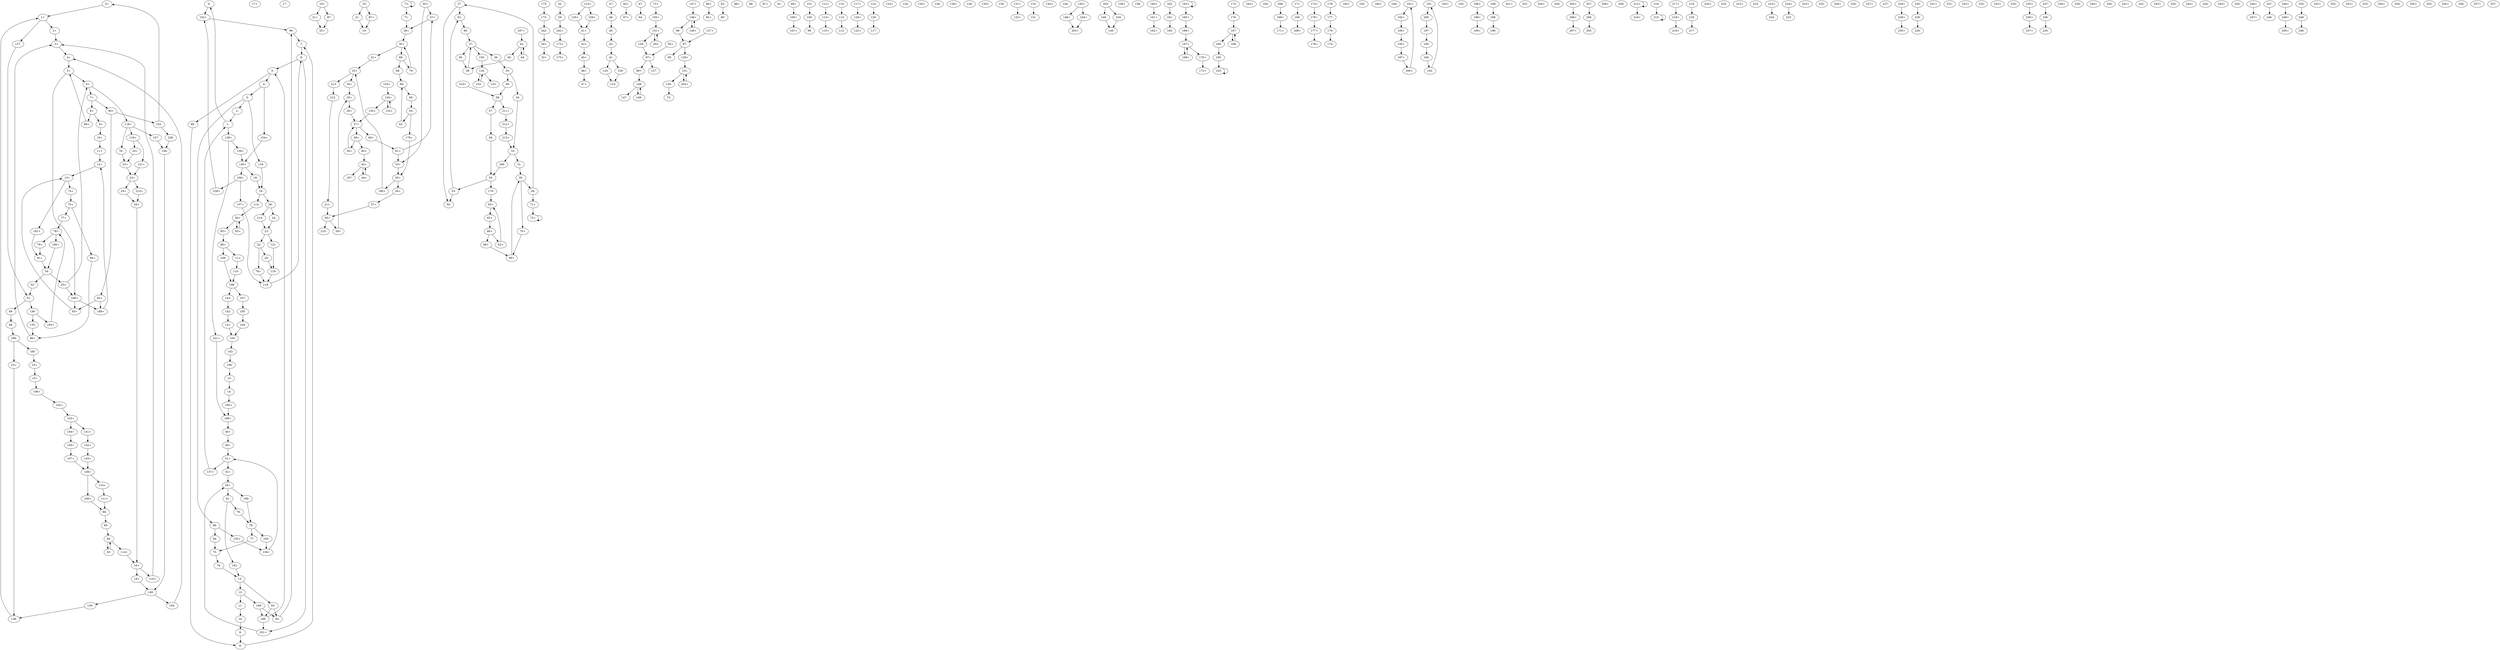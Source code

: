 digraph adj {
graph [k=21]
edge [d=-20]
"0+" [l=33 C=106]
"0-" [l=33 C=106]
"1+" [l=26 C=126]
"1-" [l=26 C=126]
"2+" [l=32 C=177]
"2-" [l=32 C=177]
"3+" [l=21 C=55]
"3-" [l=21 C=55]
"4+" [l=21 C=63]
"4-" [l=21 C=63]
"5+" [l=21 C=70]
"5-" [l=21 C=70]
"6+" [l=22 C=125]
"6-" [l=22 C=125]
"7+" [l=21 C=44]
"7-" [l=21 C=44]
"8+" [l=22 C=59]
"8-" [l=22 C=59]
"9+" [l=28 C=250]
"9-" [l=28 C=250]
"10+" [l=23 C=91]
"10-" [l=23 C=91]
"11+" [l=25 C=141]
"11-" [l=25 C=141]
"12+" [l=25 C=180]
"12-" [l=25 C=180]
"13+" [l=23 C=141]
"13-" [l=23 C=141]
"14+" [l=90 C=1421]
"14-" [l=90 C=1421]
"15+" [l=41 C=571]
"15-" [l=41 C=571]
"16+" [l=23 C=74]
"16-" [l=23 C=74]
"17+" [l=142 C=456]
"17-" [l=142 C=456]
"18+" [l=125 C=949]
"18-" [l=125 C=949]
"19+" [l=133 C=611]
"19-" [l=133 C=611]
"20+" [l=40 C=48]
"20-" [l=40 C=48]
"21+" [l=32 C=37]
"21-" [l=32 C=37]
"22+" [l=27 C=52]
"22-" [l=27 C=52]
"23+" [l=68 C=625]
"23-" [l=68 C=625]
"24+" [l=41 C=302]
"24-" [l=41 C=302]
"25+" [l=157 C=640]
"25-" [l=157 C=640]
"26+" [l=37 C=258]
"26-" [l=37 C=258]
"27+" [l=63 C=288]
"27-" [l=63 C=288]
"28+" [l=21 C=14]
"28-" [l=21 C=14]
"29+" [l=47 C=137]
"29-" [l=47 C=137]
"30+" [l=21 C=22]
"30-" [l=21 C=22]
"31+" [l=34 C=112]
"31-" [l=34 C=112]
"32+" [l=63 C=185]
"32-" [l=63 C=185]
"33+" [l=26 C=74]
"33-" [l=26 C=74]
"34+" [l=41 C=201]
"34-" [l=41 C=201]
"35+" [l=22 C=36]
"35-" [l=22 C=36]
"36+" [l=24 C=64]
"36-" [l=24 C=64]
"37+" [l=21 C=23]
"37-" [l=21 C=23]
"38+" [l=24 C=58]
"38-" [l=24 C=58]
"39+" [l=34 C=98]
"39-" [l=34 C=98]
"40+" [l=26 C=40]
"40-" [l=26 C=40]
"41+" [l=116 C=400]
"41-" [l=116 C=400]
"42+" [l=22 C=162]
"42-" [l=22 C=162]
"43+" [l=41 C=98]
"43-" [l=41 C=98]
"44+" [l=22 C=151]
"44-" [l=22 C=151]
"45+" [l=62 C=269]
"45-" [l=62 C=269]
"46+" [l=35 C=49]
"46-" [l=35 C=49]
"47+" [l=88 C=251]
"47-" [l=88 C=251]
"48+" [l=41 C=280]
"48-" [l=41 C=280]
"49+" [l=23 C=45]
"49-" [l=23 C=45]
"50+" [l=35 C=38]
"50-" [l=35 C=38]
"51+" [l=25 C=225]
"51-" [l=25 C=225]
"52+" [l=21 C=33]
"52-" [l=21 C=33]
"53+" [l=44 C=96]
"53-" [l=44 C=96]
"54+" [l=26 C=225]
"54-" [l=26 C=225]
"55+" [l=21 C=10]
"55-" [l=21 C=10]
"56+" [l=25 C=20]
"56-" [l=25 C=20]
"57+" [l=22 C=12]
"57-" [l=22 C=12]
"58+" [l=24 C=36]
"58-" [l=24 C=36]
"59+" [l=23 C=18]
"59-" [l=23 C=18]
"60+" [l=21 C=8]
"60-" [l=21 C=8]
"61+" [l=46 C=156]
"61-" [l=46 C=156]
"62+" [l=31 C=119]
"62-" [l=31 C=119]
"63+" [l=29 C=178]
"63-" [l=29 C=178]
"64+" [l=78 C=184]
"64-" [l=78 C=184]
"65+" [l=22 C=46]
"65-" [l=22 C=46]
"66+" [l=21 C=19]
"66-" [l=21 C=19]
"67+" [l=76 C=160]
"67-" [l=76 C=160]
"68+" [l=23 C=23]
"68-" [l=23 C=23]
"69+" [l=31 C=149]
"69-" [l=31 C=149]
"70+" [l=30 C=64]
"70-" [l=30 C=64]
"71+" [l=29 C=57]
"71-" [l=29 C=57]
"72+" [l=40 C=144]
"72-" [l=40 C=144]
"73+" [l=118 C=400]
"73-" [l=118 C=400]
"74+" [l=21 C=38]
"74-" [l=21 C=38]
"75+" [l=29 C=385]
"75-" [l=29 C=385]
"76+" [l=43 C=96]
"76-" [l=43 C=96]
"77+" [l=21 C=29]
"77-" [l=21 C=29]
"78+" [l=25 C=177]
"78-" [l=25 C=177]
"79+" [l=25 C=128]
"79-" [l=25 C=128]
"80+" [l=51 C=88]
"80-" [l=51 C=88]
"81+" [l=27 C=199]
"81-" [l=27 C=199]
"82+" [l=59 C=134]
"82-" [l=59 C=134]
"83+" [l=50 C=346]
"83-" [l=50 C=346]
"84+" [l=21 C=23]
"84-" [l=21 C=23]
"85+" [l=50 C=339]
"85-" [l=50 C=339]
"86+" [l=34 C=219]
"86-" [l=34 C=219]
"87+" [l=31 C=34]
"87-" [l=31 C=34]
"88+" [l=338 C=975]
"88-" [l=338 C=975]
"89+" [l=50 C=157]
"89-" [l=50 C=157]
"90+" [l=36 C=333]
"90-" [l=36 C=333]
"91+" [l=206 C=652]
"91-" [l=206 C=652]
"92+" [l=25 C=59]
"92-" [l=25 C=59]
"93+" [l=22 C=26]
"93-" [l=22 C=26]
"94+" [l=21 C=16]
"94-" [l=21 C=16]
"95+" [l=93 C=264]
"95-" [l=93 C=264]
"96+" [l=29 C=285]
"96-" [l=29 C=285]
"97+" [l=23 C=12]
"97-" [l=23 C=12]
"98+" [l=62 C=125]
"98-" [l=62 C=125]
"99+" [l=40 C=64]
"99-" [l=40 C=64]
"100+" [l=41 C=42]
"100-" [l=41 C=42]
"101+" [l=55 C=102]
"101-" [l=55 C=102]
"102+" [l=27 C=145]
"102-" [l=27 C=145]
"103+" [l=32 C=234]
"103-" [l=32 C=234]
"104+" [l=22 C=36]
"104-" [l=22 C=36]
"105+" [l=31 C=213]
"105-" [l=31 C=213]
"106+" [l=27 C=157]
"106-" [l=27 C=157]
"107+" [l=28 C=150]
"107-" [l=28 C=150]
"108+" [l=23 C=67]
"108-" [l=23 C=67]
"109+" [l=41 C=363]
"109-" [l=41 C=363]
"110+" [l=29 C=27]
"110-" [l=29 C=27]
"111+" [l=32 C=46]
"111-" [l=32 C=46]
"112+" [l=87 C=257]
"112-" [l=87 C=257]
"113+" [l=41 C=68]
"113-" [l=41 C=68]
"114+" [l=61 C=457]
"114-" [l=61 C=457]
"115+" [l=34 C=52]
"115-" [l=34 C=52]
"116+" [l=25 C=50]
"116-" [l=25 C=50]
"117+" [l=46 C=90]
"117-" [l=46 C=90]
"118+" [l=21 C=19]
"118-" [l=21 C=19]
"119+" [l=23 C=16]
"119-" [l=23 C=16]
"120+" [l=50 C=69]
"120-" [l=50 C=69]
"121+" [l=66 C=168]
"121-" [l=66 C=168]
"122+" [l=119 C=386]
"122-" [l=119 C=386]
"123+" [l=105 C=314]
"123-" [l=105 C=314]
"124+" [l=90 C=180]
"124-" [l=90 C=180]
"125+" [l=41 C=42]
"125-" [l=41 C=42]
"126+" [l=77 C=227]
"126-" [l=77 C=227]
"127+" [l=130 C=264]
"127-" [l=130 C=264]
"128+" [l=195 C=417]
"128-" [l=195 C=417]
"129+" [l=93 C=193]
"129-" [l=93 C=193]
"130+" [l=106 C=273]
"130-" [l=106 C=273]
"131+" [l=91 C=146]
"131-" [l=91 C=146]
"132+" [l=64 C=127]
"132-" [l=64 C=127]
"133+" [l=101 C=441]
"133-" [l=101 C=441]
"134+" [l=22 C=25]
"134-" [l=22 C=25]
"135+" [l=21 C=18]
"135-" [l=21 C=18]
"136+" [l=22 C=57]
"136-" [l=22 C=57]
"137+" [l=31 C=117]
"137-" [l=31 C=117]
"138+" [l=25 C=59]
"138-" [l=25 C=59]
"139+" [l=54 C=293]
"139-" [l=54 C=293]
"140+" [l=21 C=17]
"140-" [l=21 C=17]
"141+" [l=29 C=34]
"141-" [l=29 C=34]
"142+" [l=23 C=18]
"142-" [l=23 C=18]
"143+" [l=29 C=27]
"143-" [l=29 C=27]
"144+" [l=238 C=477]
"144-" [l=238 C=477]
"145+" [l=156 C=518]
"145-" [l=156 C=518]
"146+" [l=39 C=40]
"146-" [l=39 C=40]
"147+" [l=53 C=99]
"147-" [l=53 C=99]
"148+" [l=26 C=56]
"148-" [l=26 C=56]
"149+" [l=21 C=6]
"149-" [l=21 C=6]
"150+" [l=52 C=96]
"150-" [l=52 C=96]
"151+" [l=23 C=15]
"151-" [l=23 C=15]
"152+" [l=23 C=39]
"152-" [l=23 C=39]
"153+" [l=77 C=285]
"153-" [l=77 C=285]
"154+" [l=26 C=49]
"154-" [l=26 C=49]
"155+" [l=43 C=66]
"155-" [l=43 C=66]
"156+" [l=23 C=35]
"156-" [l=23 C=35]
"157+" [l=22 C=16]
"157-" [l=22 C=16]
"158+" [l=150 C=612]
"158-" [l=150 C=612]
"159+" [l=41 C=42]
"159-" [l=41 C=42]
"160+" [l=44 C=62]
"160-" [l=44 C=62]
"161+" [l=33 C=26]
"161-" [l=33 C=26]
"162+" [l=79 C=200]
"162-" [l=79 C=200]
"163+" [l=30 C=39]
"163-" [l=30 C=39]
"164+" [l=175 C=589]
"164-" [l=175 C=589]
"165+" [l=42 C=130]
"165-" [l=42 C=130]
"166+" [l=22 C=12]
"166-" [l=22 C=12]
"167+" [l=23 C=36]
"167-" [l=23 C=36]
"168+" [l=23 C=18]
"168-" [l=23 C=18]
"169+" [l=56 C=119]
"169-" [l=56 C=119]
"170+" [l=30 C=60]
"170-" [l=30 C=60]
"171+" [l=62 C=206]
"171-" [l=62 C=206]
"172+" [l=47 C=168]
"172-" [l=47 C=168]
"173+" [l=41 C=74]
"173-" [l=41 C=74]
"174+" [l=100 C=436]
"174-" [l=100 C=436]
"175+" [l=52 C=161]
"175-" [l=52 C=161]
"176+" [l=22 C=14]
"176-" [l=22 C=14]
"177+" [l=24 C=20]
"177-" [l=24 C=20]
"178+" [l=87 C=207]
"178-" [l=87 C=207]
"179+" [l=46 C=195]
"179-" [l=46 C=195]
"180+" [l=59 C=153]
"180-" [l=59 C=153]
"181+" [l=41 C=131]
"181-" [l=41 C=131]
"182+" [l=145 C=495]
"182-" [l=145 C=495]
"183+" [l=21 C=10]
"183-" [l=21 C=10]
"184+" [l=226 C=645]
"184-" [l=226 C=645]
"185+" [l=32 C=76]
"185-" [l=32 C=76]
"186+" [l=31 C=145]
"186-" [l=31 C=145]
"187+" [l=70 C=171]
"187-" [l=70 C=171]
"188+" [l=25 C=52]
"188-" [l=25 C=52]
"189+" [l=36 C=134]
"189-" [l=36 C=134]
"190+" [l=24 C=17]
"190-" [l=24 C=17]
"191+" [l=29 C=66]
"191-" [l=29 C=66]
"192+" [l=31 C=65]
"192-" [l=31 C=65]
"193+" [l=189 C=577]
"193-" [l=189 C=577]
"194+" [l=26 C=46]
"194-" [l=26 C=46]
"195+" [l=24 C=19]
"195-" [l=24 C=19]
"196+" [l=27 C=22]
"196-" [l=27 C=22]
"197+" [l=21 C=7]
"197-" [l=21 C=7]
"198+" [l=41 C=42]
"198-" [l=41 C=42]
"199+" [l=49 C=107]
"199-" [l=49 C=107]
"200+" [l=69 C=100]
"200-" [l=69 C=100]
"201+" [l=188 C=526]
"201-" [l=188 C=526]
"202+" [l=24 C=8]
"202-" [l=24 C=8]
"203+" [l=131 C=377]
"203-" [l=131 C=377]
"204+" [l=106 C=274]
"204-" [l=106 C=274]
"205+" [l=110 C=536]
"205-" [l=110 C=536]
"206+" [l=41 C=42]
"206-" [l=41 C=42]
"207+" [l=90 C=217]
"207-" [l=90 C=217]
"208+" [l=47 C=92]
"208-" [l=47 C=92]
"209+" [l=140 C=426]
"209-" [l=140 C=426]
"210+" [l=50 C=61]
"210-" [l=50 C=61]
"211+" [l=27 C=25]
"211-" [l=27 C=25]
"212+" [l=25 C=28]
"212-" [l=25 C=28]
"213+" [l=22 C=8]
"213-" [l=22 C=8]
"214+" [l=41 C=42]
"214-" [l=41 C=42]
"215+" [l=34 C=34]
"215-" [l=34 C=34]
"216+" [l=159 C=434]
"216-" [l=159 C=434]
"217+" [l=57 C=96]
"217-" [l=57 C=96]
"218+" [l=39 C=78]
"218-" [l=39 C=78]
"219+" [l=167 C=338]
"219-" [l=167 C=338]
"220+" [l=186 C=438]
"220-" [l=186 C=438]
"221+" [l=38 C=36]
"221-" [l=38 C=36]
"222+" [l=112 C=375]
"222-" [l=112 C=375]
"223+" [l=77 C=365]
"223-" [l=77 C=365]
"224+" [l=46 C=117]
"224-" [l=46 C=117]
"225+" [l=74 C=132]
"225-" [l=74 C=132]
"226+" [l=173 C=561]
"226-" [l=173 C=561]
"227+" [l=258 C=1381]
"227-" [l=258 C=1381]
"228+" [l=73 C=179]
"228-" [l=73 C=179]
"229+" [l=54 C=185]
"229-" [l=54 C=185]
"230+" [l=114 C=358]
"230-" [l=114 C=358]
"231+" [l=240 C=870]
"231-" [l=240 C=870]
"232+" [l=197 C=809]
"232-" [l=197 C=809]
"233+" [l=61 C=109]
"233-" [l=61 C=109]
"234+" [l=40 C=40]
"234-" [l=40 C=40]
"235+" [l=115 C=274]
"235-" [l=115 C=274]
"236+" [l=41 C=90]
"236-" [l=41 C=90]
"237+" [l=46 C=90]
"237-" [l=46 C=90]
"238+" [l=22 C=8]
"238-" [l=22 C=8]
"239+" [l=154 C=367]
"239-" [l=154 C=367]
"240+" [l=236 C=559]
"240-" [l=236 C=559]
"241+" [l=74 C=160]
"241-" [l=74 C=160]
"242+" [l=22 C=13]
"242-" [l=22 C=13]
"243+" [l=243 C=585]
"243-" [l=243 C=585]
"244+" [l=135 C=304]
"244-" [l=135 C=304]
"245+" [l=110 C=293]
"245-" [l=110 C=293]
"246+" [l=70 C=108]
"246-" [l=70 C=108]
"247+" [l=150 C=485]
"247-" [l=150 C=485]
"248+" [l=31 C=42]
"248-" [l=31 C=42]
"249+" [l=41 C=84]
"249-" [l=41 C=84]
"250+" [l=98 C=297]
"250-" [l=98 C=297]
"251+" [l=41 C=42]
"251-" [l=41 C=42]
"252+" [l=181 C=521]
"252-" [l=181 C=521]
"253+" [l=344 C=937]
"253-" [l=344 C=937]
"254+" [l=116 C=436]
"254-" [l=116 C=436]
"255+" [l=135 C=673]
"255-" [l=135 C=673]
"256+" [l=75 C=163]
"256-" [l=75 C=163]
"257+" [l=174 C=447]
"257-" [l=174 C=447]
"0+" -> "1+"
"0-" -> "152+"
"1+" -> "2+"
"1+" -> "137-"
"1-" -> "0-"
"1-" -> "138+"
"2+" -> "3+"
"2-" -> "1-"
"3+" -> "4+"
"3-" -> "2-"
"3-" -> "96-"
"3-" -> "116-"
"4+" -> "5+"
"4-" -> "3-"
"4-" -> "154+"
"5+" -> "6+"
"5+" -> "188+"
"5-" -> "4-"
"5-" -> "89-"
"6+" -> "7+"
"6+" -> "118+"
"6-" -> "5-"
"6-" -> "251+"
"7+" -> "8+"
"7+" -> "90+"
"7-" -> "6-"
"8+" -> "9+"
"8+" -> "89+"
"8-" -> "7-"
"9+" -> "10+"
"9-" -> "8-"
"10+" -> "11+"
"10-" -> "9-"
"11+" -> "12+"
"11-" -> "10-"
"12+" -> "13+"
"12-" -> "11-"
"12-" -> "189-"
"13+" -> "74+"
"13+" -> "181+"
"13-" -> "12-"
"13-" -> "93-"
"14+" -> "15+"
"14-" -> "185+"
"15+" -> "106+"
"15-" -> "14-"
"16+" -> "18+"
"16+" -> "116+"
"16-" -> "26-"
"16-" -> "114-"
"18+" -> "140-"
"18-" -> "16-"
"19+" -> "21+"
"19+" -> "87-"
"20+" -> "22+"
"20-" -> "119-"
"21+" -> "25+"
"21-" -> "19-"
"22+" -> "23+"
"22-" -> "20-"
"22-" -> "76+"
"23+" -> "24+"
"23+" -> "214+"
"23-" -> "22-"
"23-" -> "121-"
"24+" -> "26+"
"24-" -> "23-"
"25-" -> "21-"
"25-" -> "87+"
"26+" -> "16+"
"26-" -> "24-"
"26-" -> "214-"
"27+" -> "28+"
"27-" -> "50-"
"27-" -> "61-"
"28+" -> "30+"
"28-" -> "27-"
"28-" -> "71+"
"29+" -> "32+"
"29-" -> "242+"
"30+" -> "31+"
"30+" -> "69-"
"30-" -> "28-"
"30-" -> "70+"
"31+" -> "33+"
"31-" -> "30-"
"32-" -> "29-"
"33+" -> "34+"
"33+" -> "213-"
"33-" -> "31-"
"33-" -> "180-"
"34+" -> "35+"
"34-" -> "33-"
"35+" -> "36+"
"35-" -> "34-"
"35-" -> "59-"
"36+" -> "37+"
"36-" -> "35-"
"37+" -> "38+"
"37+" -> "60+"
"37-" -> "36-"
"37-" -> "39-"
"37-" -> "155-"
"38+" -> "39+"
"38+" -> "40+"
"38-" -> "37-"
"39+" -> "37+"
"39-" -> "38-"
"40+" -> "42+"
"40-" -> "38-"
"41+" -> "43+"
"41-" -> "125-"
"41-" -> "159-"
"42+" -> "44+"
"42+" -> "187-"
"42-" -> "40-"
"42-" -> "44-"
"43+" -> "45+"
"43-" -> "41-"
"44+" -> "42+"
"44-" -> "42-"
"45+" -> "46+"
"45-" -> "43-"
"46+" -> "47+"
"46-" -> "45-"
"47-" -> "46-"
"48+" -> "49+"
"48-" -> "186-"
"49+" -> "51+"
"49-" -> "48-"
"50+" -> "27+"
"50+" -> "53+"
"51+" -> "52+"
"51+" -> "137+"
"51-" -> "49-"
"51-" -> "136-"
"52+" -> "54+"
"52-" -> "51-"
"53+" -> "55+"
"53-" -> "50-"
"53-" -> "61-"
"54+" -> "81-"
"54+" -> "190-"
"54-" -> "52-"
"54-" -> "251-"
"55+" -> "56+"
"55+" -> "180+"
"55-" -> "53-"
"55-" -> "179-"
"56+" -> "57+"
"56-" -> "55-"
"57+" -> "58+"
"57-" -> "56-"
"58+" -> "59+"
"58+" -> "210-"
"58-" -> "57-"
"58-" -> "211+"
"59+" -> "35+"
"59-" -> "58-"
"60+" -> "61+"
"60-" -> "37-"
"61+" -> "27+"
"61+" -> "53+"
"61-" -> "60-"
"62+" -> "63+"
"62-" -> "66-"
"63+" -> "65+"
"63-" -> "62-"
"63-" -> "179+"
"64+" -> "67+"
"65+" -> "66+"
"65-" -> "63-"
"66+" -> "62+"
"66+" -> "68+"
"66-" -> "65-"
"67-" -> "64-"
"68+" -> "69+"
"68-" -> "66-"
"69+" -> "30-"
"69-" -> "68-"
"69-" -> "70-"
"70+" -> "69+"
"70-" -> "30+"
"71+" -> "72+"
"71-" -> "28+"
"72+" -> "72+"
"72-" -> "71-"
"72-" -> "72-"
"73+" -> "150+"
"74+" -> "75+"
"74-" -> "13-"
"75+" -> "77+"
"75+" -> "94+"
"75-" -> "74-"
"76+" -> "118-"
"76-" -> "22+"
"77+" -> "78+"
"77-" -> "75-"
"78+" -> "79+"
"78+" -> "190+"
"78-" -> "77-"
"78-" -> "183-"
"79+" -> "81+"
"79-" -> "78-"
"80+" -> "82+"
"81+" -> "54-"
"81-" -> "79-"
"81-" -> "181-"
"82-" -> "80-"
"83+" -> "84+"
"83-" -> "84-"
"84+" -> "83+"
"84+" -> "85+"
"84-" -> "83-"
"84-" -> "114+"
"85+" -> "86+"
"85-" -> "84-"
"86+" -> "109-"
"86+" -> "111-"
"86-" -> "85-"
"87+" -> "19-"
"87-" -> "25+"
"89+" -> "5+"
"89-" -> "8-"
"90+" -> "92+"
"90+" -> "152-"
"90-" -> "7-"
"92+" -> "93+"
"92+" -> "189+"
"92-" -> "90-"
"93+" -> "13+"
"93-" -> "92-"
"93-" -> "188-"
"94+" -> "96+"
"94-" -> "75-"
"95+" -> "97+"
"96+" -> "3+"
"96-" -> "94-"
"96-" -> "135+"
"97+" -> "98+"
"97+" -> "127-"
"97-" -> "95-"
"97-" -> "129+"
"98+" -> "148-"
"98-" -> "97-"
"99+" -> "100+"
"100+" -> "101+"
"100-" -> "99-"
"101-" -> "100-"
"102+" -> "103+"
"102-" -> "106-"
"103+" -> "104+"
"103+" -> "141+"
"103-" -> "102-"
"104+" -> "105+"
"104-" -> "103-"
"105+" -> "107+"
"105-" -> "104-"
"106+" -> "102+"
"106-" -> "15-"
"107+" -> "108+"
"107-" -> "105-"
"108+" -> "109+"
"108+" -> "110+"
"108-" -> "107-"
"108-" -> "143-"
"109+" -> "86-"
"109-" -> "108-"
"110+" -> "111+"
"110-" -> "108-"
"111+" -> "86-"
"111-" -> "110-"
"112+" -> "113+"
"113+" -> "115+"
"113-" -> "112-"
"114+" -> "16+"
"114-" -> "84+"
"115-" -> "113-"
"116+" -> "3+"
"116-" -> "16-"
"117+" -> "120+"
"118+" -> "76-"
"118+" -> "119+"
"118+" -> "157-"
"118-" -> "6-"
"119+" -> "20+"
"119+" -> "121+"
"119-" -> "118-"
"120+" -> "122+"
"120-" -> "117-"
"121+" -> "23+"
"121-" -> "119-"
"122-" -> "120-"
"123+" -> "125+"
"123+" -> "159+"
"125+" -> "41+"
"125-" -> "123-"
"127+" -> "97-"
"129+" -> "151-"
"129-" -> "97+"
"131+" -> "132+"
"132-" -> "131-"
"133+" -> "134+"
"134+" -> "153+"
"134+" -> "155+"
"134-" -> "133-"
"134-" -> "153-"
"135+" -> "136+"
"135-" -> "96+"
"136+" -> "51+"
"136-" -> "135-"
"136-" -> "183+"
"137+" -> "1-"
"137-" -> "51-"
"138+" -> "139+"
"138+" -> "221+"
"138-" -> "1+"
"139+" -> "140+"
"139-" -> "138-"
"140+" -> "18-"
"140+" -> "156+"
"140-" -> "139-"
"140-" -> "154-"
"141+" -> "142+"
"141-" -> "103-"
"142+" -> "143+"
"142-" -> "141-"
"143+" -> "108+"
"143-" -> "142-"
"145+" -> "146+"
"145+" -> "234+"
"146+" -> "203+"
"146-" -> "145-"
"147+" -> "148+"
"148+" -> "98-"
"148+" -> "149+"
"148-" -> "147-"
"148-" -> "149-"
"149+" -> "148+"
"149-" -> "148-"
"150+" -> "151+"
"150-" -> "73-"
"151+" -> "129-"
"151+" -> "202-"
"151-" -> "150-"
"151-" -> "202+"
"152+" -> "90-"
"152-" -> "0+"
"152-" -> "238-"
"153+" -> "134+"
"153-" -> "134-"
"154+" -> "140+"
"154-" -> "4+"
"155+" -> "37+"
"155-" -> "134-"
"156+" -> "157+"
"156+" -> "238+"
"156-" -> "140-"
"157+" -> "118-"
"157-" -> "156-"
"159+" -> "41+"
"159-" -> "123-"
"160+" -> "161+"
"161+" -> "162+"
"161-" -> "160-"
"162-" -> "161-"
"163+" -> "163+"
"163+" -> "165+"
"163-" -> "163-"
"165+" -> "166+"
"165-" -> "163-"
"166+" -> "167+"
"166-" -> "165-"
"167+" -> "168+"
"167+" -> "170+"
"167-" -> "166-"
"167-" -> "168-"
"168+" -> "167+"
"168-" -> "167-"
"169+" -> "171+"
"169-" -> "208+"
"170+" -> "172+"
"170-" -> "167-"
"171-" -> "169-"
"172-" -> "170-"
"173+" -> "175+"
"173-" -> "242-"
"174+" -> "176+"
"175-" -> "173-"
"176+" -> "177+"
"176-" -> "174-"
"177+" -> "178+"
"177-" -> "176-"
"178-" -> "177-"
"179+" -> "55+"
"179-" -> "63+"
"180+" -> "33+"
"180-" -> "55-"
"181+" -> "81+"
"181-" -> "13-"
"183+" -> "78+"
"183-" -> "136+"
"185+" -> "186+"
"185-" -> "14+"
"186+" -> "48+"
"186-" -> "185-"
"186-" -> "221-"
"187+" -> "42-"
"188+" -> "93+"
"188+" -> "189+"
"188-" -> "5-"
"188-" -> "251+"
"189+" -> "12+"
"189-" -> "92-"
"189-" -> "188-"
"190+" -> "54-"
"190-" -> "78-"
"191+" -> "192+"
"191-" -> "200-"
"192+" -> "194+"
"192-" -> "191-"
"194+" -> "195+"
"194-" -> "192-"
"195+" -> "197+"
"195-" -> "194-"
"196+" -> "198+"
"197+" -> "200+"
"197-" -> "195-"
"198+" -> "199+"
"198-" -> "196-"
"199-" -> "198-"
"200+" -> "191+"
"200-" -> "197-"
"202+" -> "151-"
"202-" -> "151+"
"203-" -> "146-"
"203-" -> "234-"
"205+" -> "206+"
"206+" -> "207+"
"206-" -> "205-"
"207-" -> "206-"
"208-" -> "169+"
"210+" -> "58-"
"211+" -> "212+"
"211-" -> "58+"
"212+" -> "213+"
"212-" -> "211-"
"213+" -> "33-"
"213-" -> "212-"
"214+" -> "26+"
"214-" -> "23-"
"215+" -> "215+"
"215+" -> "216+"
"215-" -> "215-"
"216-" -> "215-"
"217+" -> "218+"
"218+" -> "219+"
"218-" -> "217-"
"219-" -> "218-"
"221+" -> "186+"
"221-" -> "138-"
"223+" -> "224-"
"224+" -> "223-"
"228+" -> "229+"
"229+" -> "230+"
"229-" -> "228-"
"230-" -> "229-"
"234+" -> "203+"
"234-" -> "145-"
"235+" -> "236+"
"236+" -> "237+"
"236-" -> "235-"
"237-" -> "236-"
"238+" -> "152+"
"238-" -> "156-"
"242+" -> "173+"
"242-" -> "29+"
"246+" -> "247+"
"247-" -> "246-"
"248+" -> "249+"
"249+" -> "250+"
"249-" -> "248-"
"250-" -> "249-"
"251+" -> "54+"
"251-" -> "6+"
"251-" -> "188+"
}
